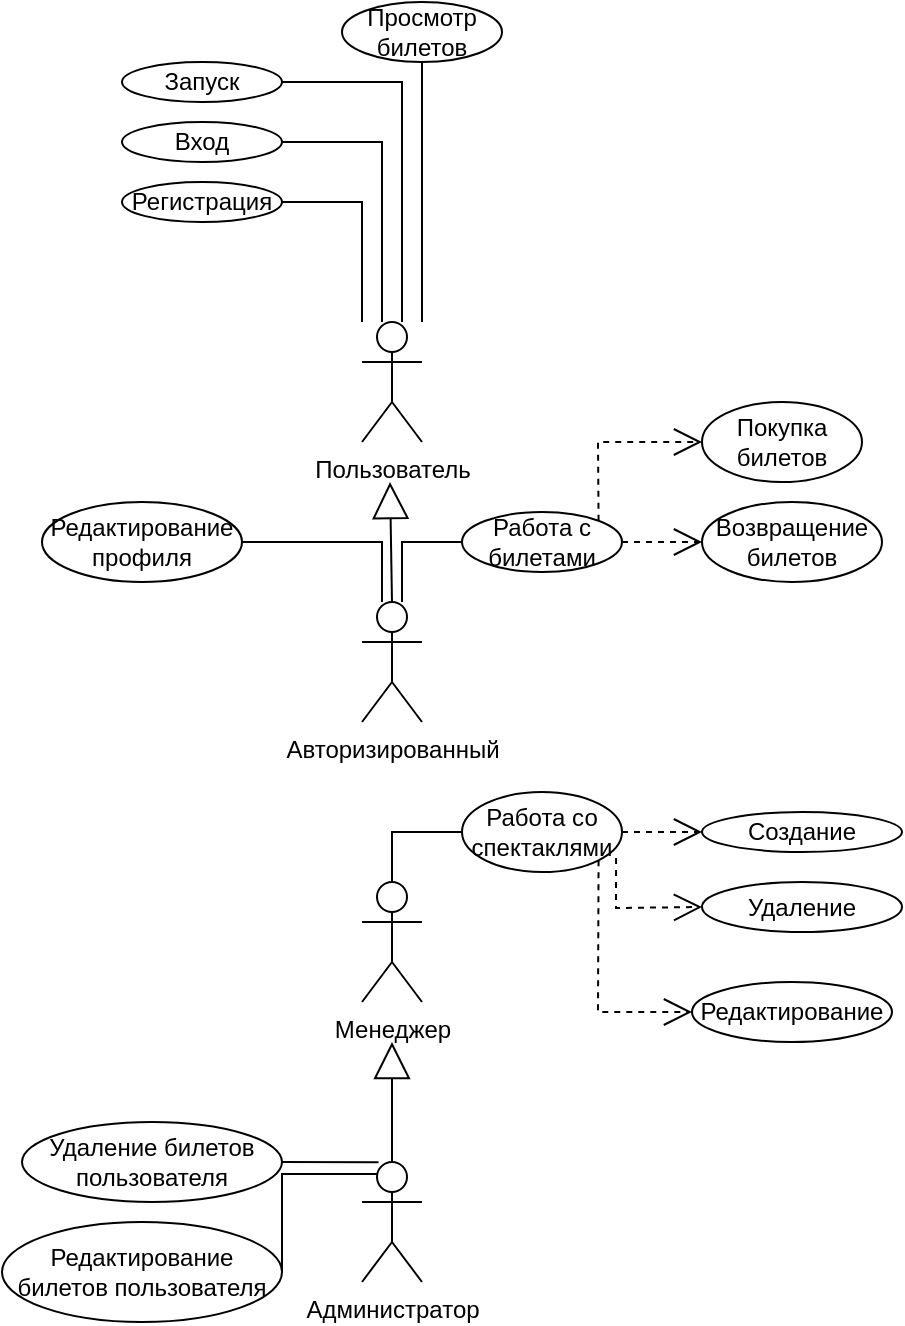 <mxfile version="20.7.4" type="device"><diagram id="0IGd4lo29j1MvU_VLNlz" name="Страница 1"><mxGraphModel dx="1395" dy="708" grid="1" gridSize="10" guides="1" tooltips="1" connect="1" arrows="1" fold="1" page="1" pageScale="1" pageWidth="827" pageHeight="1169" math="0" shadow="0"><root><mxCell id="0"/><mxCell id="1" parent="0"/><mxCell id="bGXwNvkmvV8aNvhXHTD2-5" value="Пользователь" style="shape=umlActor;verticalLabelPosition=bottom;verticalAlign=top;html=1;outlineConnect=0;" vertex="1" parent="1"><mxGeometry x="240" y="170" width="30" height="60" as="geometry"/></mxCell><mxCell id="bGXwNvkmvV8aNvhXHTD2-6" value="Вход" style="ellipse;whiteSpace=wrap;html=1;" vertex="1" parent="1"><mxGeometry x="120" y="70" width="80" height="20" as="geometry"/></mxCell><mxCell id="bGXwNvkmvV8aNvhXHTD2-7" value="Регистрация" style="ellipse;whiteSpace=wrap;html=1;" vertex="1" parent="1"><mxGeometry x="120" y="100" width="80" height="20" as="geometry"/></mxCell><mxCell id="bGXwNvkmvV8aNvhXHTD2-10" value="" style="endArrow=none;html=1;rounded=0;entryX=1;entryY=0.5;entryDx=0;entryDy=0;" edge="1" parent="1" target="bGXwNvkmvV8aNvhXHTD2-11"><mxGeometry width="50" height="50" relative="1" as="geometry"><mxPoint x="260" y="170" as="sourcePoint"/><mxPoint x="260" y="50" as="targetPoint"/><Array as="points"><mxPoint x="260" y="50"/></Array></mxGeometry></mxCell><mxCell id="bGXwNvkmvV8aNvhXHTD2-11" value="Запуск" style="ellipse;whiteSpace=wrap;html=1;" vertex="1" parent="1"><mxGeometry x="120" y="40" width="80" height="20" as="geometry"/></mxCell><mxCell id="bGXwNvkmvV8aNvhXHTD2-12" value="" style="endArrow=none;html=1;rounded=0;entryX=0.5;entryY=1;entryDx=0;entryDy=0;" edge="1" parent="1" target="bGXwNvkmvV8aNvhXHTD2-15"><mxGeometry width="50" height="50" relative="1" as="geometry"><mxPoint x="270" y="170" as="sourcePoint"/><mxPoint x="270" y="50.0" as="targetPoint"/></mxGeometry></mxCell><mxCell id="bGXwNvkmvV8aNvhXHTD2-13" value="" style="endArrow=none;html=1;rounded=0;entryX=1;entryY=0.5;entryDx=0;entryDy=0;" edge="1" parent="1" target="bGXwNvkmvV8aNvhXHTD2-7"><mxGeometry width="50" height="50" relative="1" as="geometry"><mxPoint x="240.0" y="170" as="sourcePoint"/><mxPoint x="240.0" y="50.0" as="targetPoint"/><Array as="points"><mxPoint x="240" y="110"/></Array></mxGeometry></mxCell><mxCell id="bGXwNvkmvV8aNvhXHTD2-14" value="" style="endArrow=none;html=1;rounded=0;entryX=1;entryY=0.5;entryDx=0;entryDy=0;" edge="1" parent="1" target="bGXwNvkmvV8aNvhXHTD2-6"><mxGeometry width="50" height="50" relative="1" as="geometry"><mxPoint x="250.0" y="170" as="sourcePoint"/><mxPoint x="250.0" y="50.0" as="targetPoint"/><Array as="points"><mxPoint x="250" y="80"/></Array></mxGeometry></mxCell><mxCell id="bGXwNvkmvV8aNvhXHTD2-15" value="Просмотр билетов" style="ellipse;whiteSpace=wrap;html=1;" vertex="1" parent="1"><mxGeometry x="230" y="10" width="80" height="30" as="geometry"/></mxCell><mxCell id="bGXwNvkmvV8aNvhXHTD2-16" value="Авторизированный" style="shape=umlActor;verticalLabelPosition=bottom;verticalAlign=top;html=1;outlineConnect=0;" vertex="1" parent="1"><mxGeometry x="240" y="310" width="30" height="60" as="geometry"/></mxCell><mxCell id="bGXwNvkmvV8aNvhXHTD2-17" value="" style="endArrow=block;endSize=16;endFill=0;html=1;rounded=0;exitX=0.5;exitY=0;exitDx=0;exitDy=0;exitPerimeter=0;" edge="1" parent="1" source="bGXwNvkmvV8aNvhXHTD2-16"><mxGeometry width="160" relative="1" as="geometry"><mxPoint x="174" y="270" as="sourcePoint"/><mxPoint x="254" y="250" as="targetPoint"/></mxGeometry></mxCell><mxCell id="bGXwNvkmvV8aNvhXHTD2-18" value="Редактирование профиля" style="ellipse;whiteSpace=wrap;html=1;" vertex="1" parent="1"><mxGeometry x="80" y="260" width="100" height="40" as="geometry"/></mxCell><mxCell id="bGXwNvkmvV8aNvhXHTD2-20" value="" style="endArrow=none;html=1;rounded=0;entryX=1;entryY=0.5;entryDx=0;entryDy=0;exitX=0.333;exitY=0;exitDx=0;exitDy=0;exitPerimeter=0;" edge="1" parent="1" source="bGXwNvkmvV8aNvhXHTD2-16" target="bGXwNvkmvV8aNvhXHTD2-18"><mxGeometry width="50" height="50" relative="1" as="geometry"><mxPoint x="250" y="300" as="sourcePoint"/><mxPoint x="230" y="180" as="targetPoint"/><Array as="points"><mxPoint x="250" y="280"/></Array></mxGeometry></mxCell><mxCell id="bGXwNvkmvV8aNvhXHTD2-21" value="" style="endArrow=none;html=1;rounded=0;entryX=0;entryY=0.5;entryDx=0;entryDy=0;" edge="1" parent="1" target="bGXwNvkmvV8aNvhXHTD2-22"><mxGeometry width="50" height="50" relative="1" as="geometry"><mxPoint x="260" y="310" as="sourcePoint"/><mxPoint x="260" y="280" as="targetPoint"/><Array as="points"><mxPoint x="260" y="280"/></Array></mxGeometry></mxCell><mxCell id="bGXwNvkmvV8aNvhXHTD2-22" value="Работа с билетами" style="ellipse;whiteSpace=wrap;html=1;" vertex="1" parent="1"><mxGeometry x="290" y="265" width="80" height="30" as="geometry"/></mxCell><mxCell id="bGXwNvkmvV8aNvhXHTD2-23" value="" style="endArrow=open;endSize=12;dashed=1;html=1;rounded=0;exitX=1;exitY=0;exitDx=0;exitDy=0;entryX=0;entryY=0.5;entryDx=0;entryDy=0;" edge="1" parent="1" source="bGXwNvkmvV8aNvhXHTD2-22" target="bGXwNvkmvV8aNvhXHTD2-24"><mxGeometry width="160" relative="1" as="geometry"><mxPoint x="410" y="290" as="sourcePoint"/><mxPoint x="340" y="190" as="targetPoint"/><Array as="points"><mxPoint x="358" y="230"/></Array></mxGeometry></mxCell><mxCell id="bGXwNvkmvV8aNvhXHTD2-24" value="Покупка билетов" style="ellipse;whiteSpace=wrap;html=1;" vertex="1" parent="1"><mxGeometry x="410" y="210" width="80" height="40" as="geometry"/></mxCell><mxCell id="bGXwNvkmvV8aNvhXHTD2-25" value="Возвращение билетов" style="ellipse;whiteSpace=wrap;html=1;" vertex="1" parent="1"><mxGeometry x="410" y="260" width="90" height="40" as="geometry"/></mxCell><mxCell id="bGXwNvkmvV8aNvhXHTD2-26" value="" style="endArrow=open;endSize=12;dashed=1;html=1;rounded=0;entryX=0;entryY=0.5;entryDx=0;entryDy=0;exitX=1;exitY=0.5;exitDx=0;exitDy=0;" edge="1" parent="1" source="bGXwNvkmvV8aNvhXHTD2-22" target="bGXwNvkmvV8aNvhXHTD2-25"><mxGeometry width="160" relative="1" as="geometry"><mxPoint x="350" y="260" as="sourcePoint"/><mxPoint x="370" y="100" as="targetPoint"/></mxGeometry></mxCell><mxCell id="bGXwNvkmvV8aNvhXHTD2-27" value="Менеджер" style="shape=umlActor;verticalLabelPosition=bottom;verticalAlign=top;html=1;outlineConnect=0;" vertex="1" parent="1"><mxGeometry x="240" y="450" width="30" height="60" as="geometry"/></mxCell><mxCell id="bGXwNvkmvV8aNvhXHTD2-28" value="" style="endArrow=none;html=1;rounded=0;exitX=0.5;exitY=0;exitDx=0;exitDy=0;exitPerimeter=0;entryX=0;entryY=0.5;entryDx=0;entryDy=0;" edge="1" parent="1" source="bGXwNvkmvV8aNvhXHTD2-27" target="bGXwNvkmvV8aNvhXHTD2-29"><mxGeometry width="50" height="50" relative="1" as="geometry"><mxPoint x="270" y="320" as="sourcePoint"/><mxPoint x="330" y="420" as="targetPoint"/><Array as="points"><mxPoint x="255" y="425"/></Array></mxGeometry></mxCell><mxCell id="bGXwNvkmvV8aNvhXHTD2-29" value="Работа со спектаклями" style="ellipse;whiteSpace=wrap;html=1;" vertex="1" parent="1"><mxGeometry x="290" y="405" width="80" height="40" as="geometry"/></mxCell><mxCell id="bGXwNvkmvV8aNvhXHTD2-30" value="" style="endArrow=open;endSize=12;dashed=1;html=1;rounded=0;entryX=0;entryY=0.5;entryDx=0;entryDy=0;exitX=1;exitY=0.5;exitDx=0;exitDy=0;" edge="1" parent="1" source="bGXwNvkmvV8aNvhXHTD2-29" target="bGXwNvkmvV8aNvhXHTD2-32"><mxGeometry width="160" relative="1" as="geometry"><mxPoint x="370" y="424.63" as="sourcePoint"/><mxPoint x="410" y="424.63" as="targetPoint"/></mxGeometry></mxCell><mxCell id="bGXwNvkmvV8aNvhXHTD2-31" value="Редактирование" style="ellipse;whiteSpace=wrap;html=1;" vertex="1" parent="1"><mxGeometry x="405" y="500" width="100" height="30" as="geometry"/></mxCell><mxCell id="bGXwNvkmvV8aNvhXHTD2-32" value="Создание" style="ellipse;whiteSpace=wrap;html=1;" vertex="1" parent="1"><mxGeometry x="410" y="415" width="100" height="20" as="geometry"/></mxCell><mxCell id="bGXwNvkmvV8aNvhXHTD2-33" value="" style="endArrow=open;endSize=12;dashed=1;html=1;rounded=0;entryX=0;entryY=0.5;entryDx=0;entryDy=0;exitX=1;exitY=1;exitDx=0;exitDy=0;" edge="1" parent="1" source="bGXwNvkmvV8aNvhXHTD2-29" target="bGXwNvkmvV8aNvhXHTD2-31"><mxGeometry width="160" relative="1" as="geometry"><mxPoint x="370" y="430.0" as="sourcePoint"/><mxPoint x="410" y="430.0" as="targetPoint"/><Array as="points"><mxPoint x="358" y="515"/></Array></mxGeometry></mxCell><mxCell id="bGXwNvkmvV8aNvhXHTD2-34" value="Удаление" style="ellipse;whiteSpace=wrap;html=1;" vertex="1" parent="1"><mxGeometry x="410" y="450" width="100" height="25" as="geometry"/></mxCell><mxCell id="bGXwNvkmvV8aNvhXHTD2-35" value="" style="endArrow=open;endSize=12;dashed=1;html=1;rounded=0;entryX=0;entryY=0.5;entryDx=0;entryDy=0;exitX=0.963;exitY=0.825;exitDx=0;exitDy=0;exitPerimeter=0;" edge="1" parent="1" source="bGXwNvkmvV8aNvhXHTD2-29" target="bGXwNvkmvV8aNvhXHTD2-34"><mxGeometry width="160" relative="1" as="geometry"><mxPoint x="368.459" y="445.541" as="sourcePoint"/><mxPoint x="420" y="555" as="targetPoint"/><Array as="points"><mxPoint x="367" y="463"/></Array></mxGeometry></mxCell><mxCell id="bGXwNvkmvV8aNvhXHTD2-36" value="Администратор" style="shape=umlActor;verticalLabelPosition=bottom;verticalAlign=top;html=1;outlineConnect=0;" vertex="1" parent="1"><mxGeometry x="240" y="590" width="30" height="60" as="geometry"/></mxCell><mxCell id="bGXwNvkmvV8aNvhXHTD2-37" value="" style="endArrow=block;endSize=16;endFill=0;html=1;rounded=0;exitX=0.5;exitY=0;exitDx=0;exitDy=0;exitPerimeter=0;" edge="1" parent="1" source="bGXwNvkmvV8aNvhXHTD2-36"><mxGeometry width="160" relative="1" as="geometry"><mxPoint x="254" y="560" as="sourcePoint"/><mxPoint x="255" y="530" as="targetPoint"/></mxGeometry></mxCell><mxCell id="bGXwNvkmvV8aNvhXHTD2-38" value="Удаление билетов пользователя" style="ellipse;whiteSpace=wrap;html=1;" vertex="1" parent="1"><mxGeometry x="70" y="570" width="130" height="40" as="geometry"/></mxCell><mxCell id="bGXwNvkmvV8aNvhXHTD2-39" value="" style="endArrow=none;html=1;rounded=0;exitX=0.276;exitY=0.003;exitDx=0;exitDy=0;exitPerimeter=0;entryX=1;entryY=0.5;entryDx=0;entryDy=0;" edge="1" parent="1" source="bGXwNvkmvV8aNvhXHTD2-36" target="bGXwNvkmvV8aNvhXHTD2-38"><mxGeometry width="50" height="50" relative="1" as="geometry"><mxPoint x="269.71" y="459.94" as="sourcePoint"/><mxPoint x="300" y="435" as="targetPoint"/></mxGeometry></mxCell><mxCell id="bGXwNvkmvV8aNvhXHTD2-40" value="Редактирование билетов пользователя" style="ellipse;whiteSpace=wrap;html=1;" vertex="1" parent="1"><mxGeometry x="60" y="620" width="140" height="50" as="geometry"/></mxCell><mxCell id="bGXwNvkmvV8aNvhXHTD2-41" value="" style="endArrow=none;html=1;rounded=0;exitX=0.25;exitY=0.1;exitDx=0;exitDy=0;exitPerimeter=0;entryX=1;entryY=0.5;entryDx=0;entryDy=0;" edge="1" parent="1" source="bGXwNvkmvV8aNvhXHTD2-36" target="bGXwNvkmvV8aNvhXHTD2-40"><mxGeometry width="50" height="50" relative="1" as="geometry"><mxPoint x="240" y="640.18" as="sourcePoint"/><mxPoint x="291.72" y="485" as="targetPoint"/><Array as="points"><mxPoint x="200" y="596"/></Array></mxGeometry></mxCell></root></mxGraphModel></diagram></mxfile>